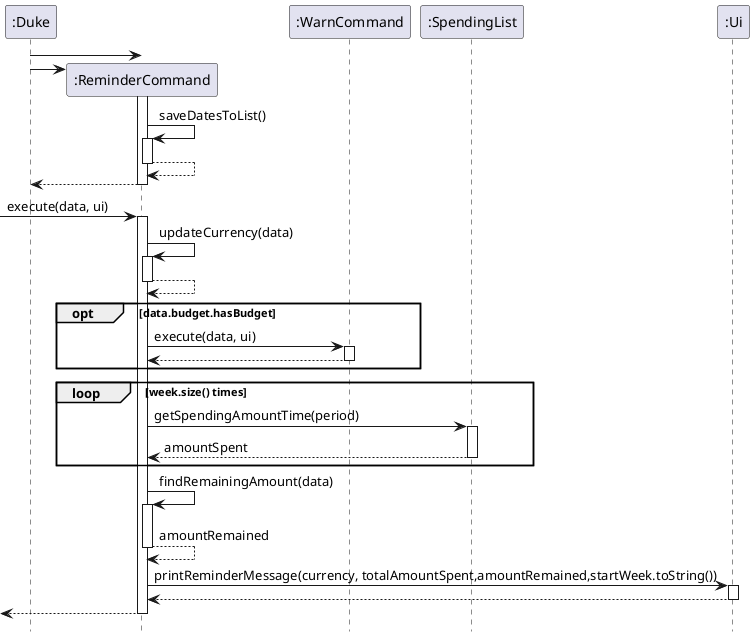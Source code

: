 @startuml
hide footbox

":Duke" -> ":ReminderCommand"
create ":ReminderCommand"
":Duke" -> ":ReminderCommand"
activate ":ReminderCommand"

":ReminderCommand" -> ":ReminderCommand" : saveDatesToList()
activate ":ReminderCommand"
":ReminderCommand" --> ":ReminderCommand"
deactivate ":ReminderCommand"
":ReminderCommand" --> ":Duke"
deactivate ":ReminderCommand"


->":ReminderCommand" : execute(data, ui)

activate ":ReminderCommand"

":ReminderCommand" -> ":ReminderCommand" : updateCurrency(data)
activate ":ReminderCommand"
":ReminderCommand" --> ":ReminderCommand"
deactivate ":ReminderCommand"

opt data.budget.hasBudget
":ReminderCommand" -> ":WarnCommand" : execute(data, ui)
activate ":WarnCommand"
":WarnCommand" --> ":ReminderCommand"
deactivate ":WarnCommand"
end

loop week.size() times

":ReminderCommand" -> ":SpendingList" : getSpendingAmountTime(period)
activate ":SpendingList"
":SpendingList" --> ":ReminderCommand" : amountSpent
deactivate ":SpendingList"

end

":ReminderCommand" -> ":ReminderCommand" : findRemainingAmount(data)
activate ":ReminderCommand"
":ReminderCommand" --> ":ReminderCommand" : amountRemained
deactivate ":ReminderCommand"


":ReminderCommand" -> ":Ui" : printReminderMessage(currency, totalAmountSpent,amountRemained,startWeek.toString())
activate ":Ui"
":Ui" --> ":ReminderCommand"
deactivate ":Ui"
<-- ":ReminderCommand"
deactivate ":ReminderCommand"

@enduml